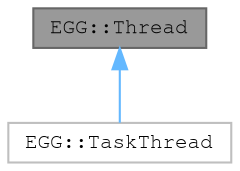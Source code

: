 digraph "EGG::Thread"
{
 // LATEX_PDF_SIZE
  bgcolor="transparent";
  edge [fontname=FreeMono,fontsize=10,labelfontname=FreeMono,labelfontsize=10];
  node [fontname=FreeMono,fontsize=10,shape=box,height=0.2,width=0.4];
  Node1 [label="EGG::Thread",height=0.2,width=0.4,color="gray40", fillcolor="grey60", style="filled", fontcolor="black",tooltip="Wrapper for OSThread."];
  Node1 -> Node2 [dir="back",color="steelblue1",style="solid"];
  Node2 [label="EGG::TaskThread",height=0.2,width=0.4,color="grey75", fillcolor="white", style="filled",URL="$class_e_g_g_1_1_task_thread.html",tooltip=" "];
}

